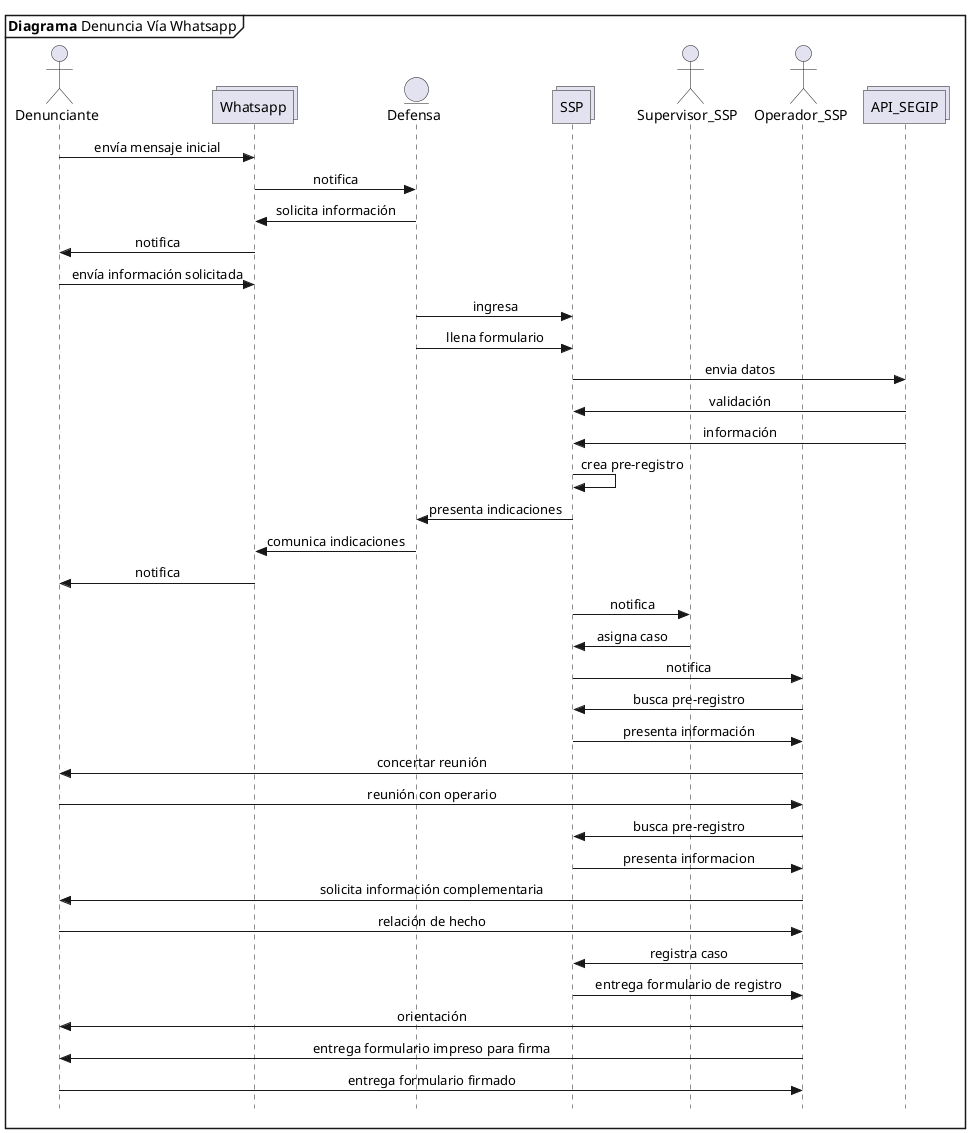 @startuml Denuncia_Whatsapp
skinparam Style strictuml
skinparam SequenceMessageAlignment center

mainframe **Diagrama** Denuncia Vía Whatsapp

actor Denunciante as pre
collections Whatsapp
entity Defensa as def
collections SSP 
actor Supervisor_SSP as supssp
actor Operador_SSP as opssp
collections API_SEGIP as segip

pre -> Whatsapp : envía mensaje inicial
Whatsapp -> def : notifica
def -> Whatsapp : solicita información
Whatsapp->pre: notifica
pre -> Whatsapp : envía información solicitada
def -> SSP : ingresa
def -> SSP : llena formulario
SSP -> segip : envia datos
segip -> SSP : validación
segip -> SSP: información
SSP->SSP : crea pre-registro
SSP->def : presenta indicaciones
def->Whatsapp : comunica indicaciones
Whatsapp->pre: notifica
SSP->supssp : notifica
supssp-> SSP : asigna caso
SSP->opssp : notifica
opssp->SSP : busca pre-registro
SSP->opssp : presenta información
opssp->pre : concertar reunión
pre->opssp : reunión con operario
opssp->SSP : busca pre-registro
SSP->opssp : presenta informacion
opssp -> pre : solicita información complementaria
pre->opssp : relación de hecho
opssp->SSP : registra caso
SSP->opssp : entrega formulario de registro
opssp->pre : orientación
opssp->pre : entrega formulario impreso para firma
pre->opssp : entrega formulario firmado

@enduml